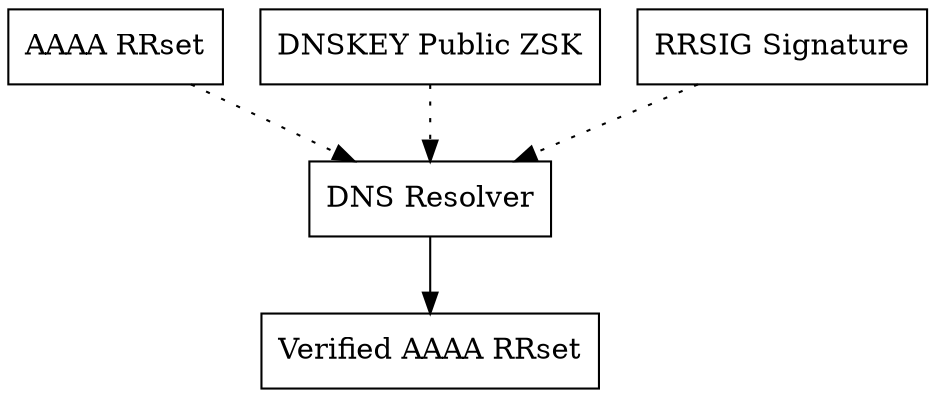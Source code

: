 digraph structs {
node [shape=record];
	resolve [shape=record, label="DNS Resolver"];
	struct1 [shape=record, label="AAAA RRset"];
	struct2 [shape=record, label="DNSKEY Public ZSK"];
	struct3 [shape=record, label="RRSIG Signature"];
	verified [shape=record, label="Verified AAAA RRset"];

	struct1 -> resolve [style=dotted];
	struct2 -> resolve [style=dotted];
	struct3 -> resolve [style=dotted];
	resolve -> verified;
}
